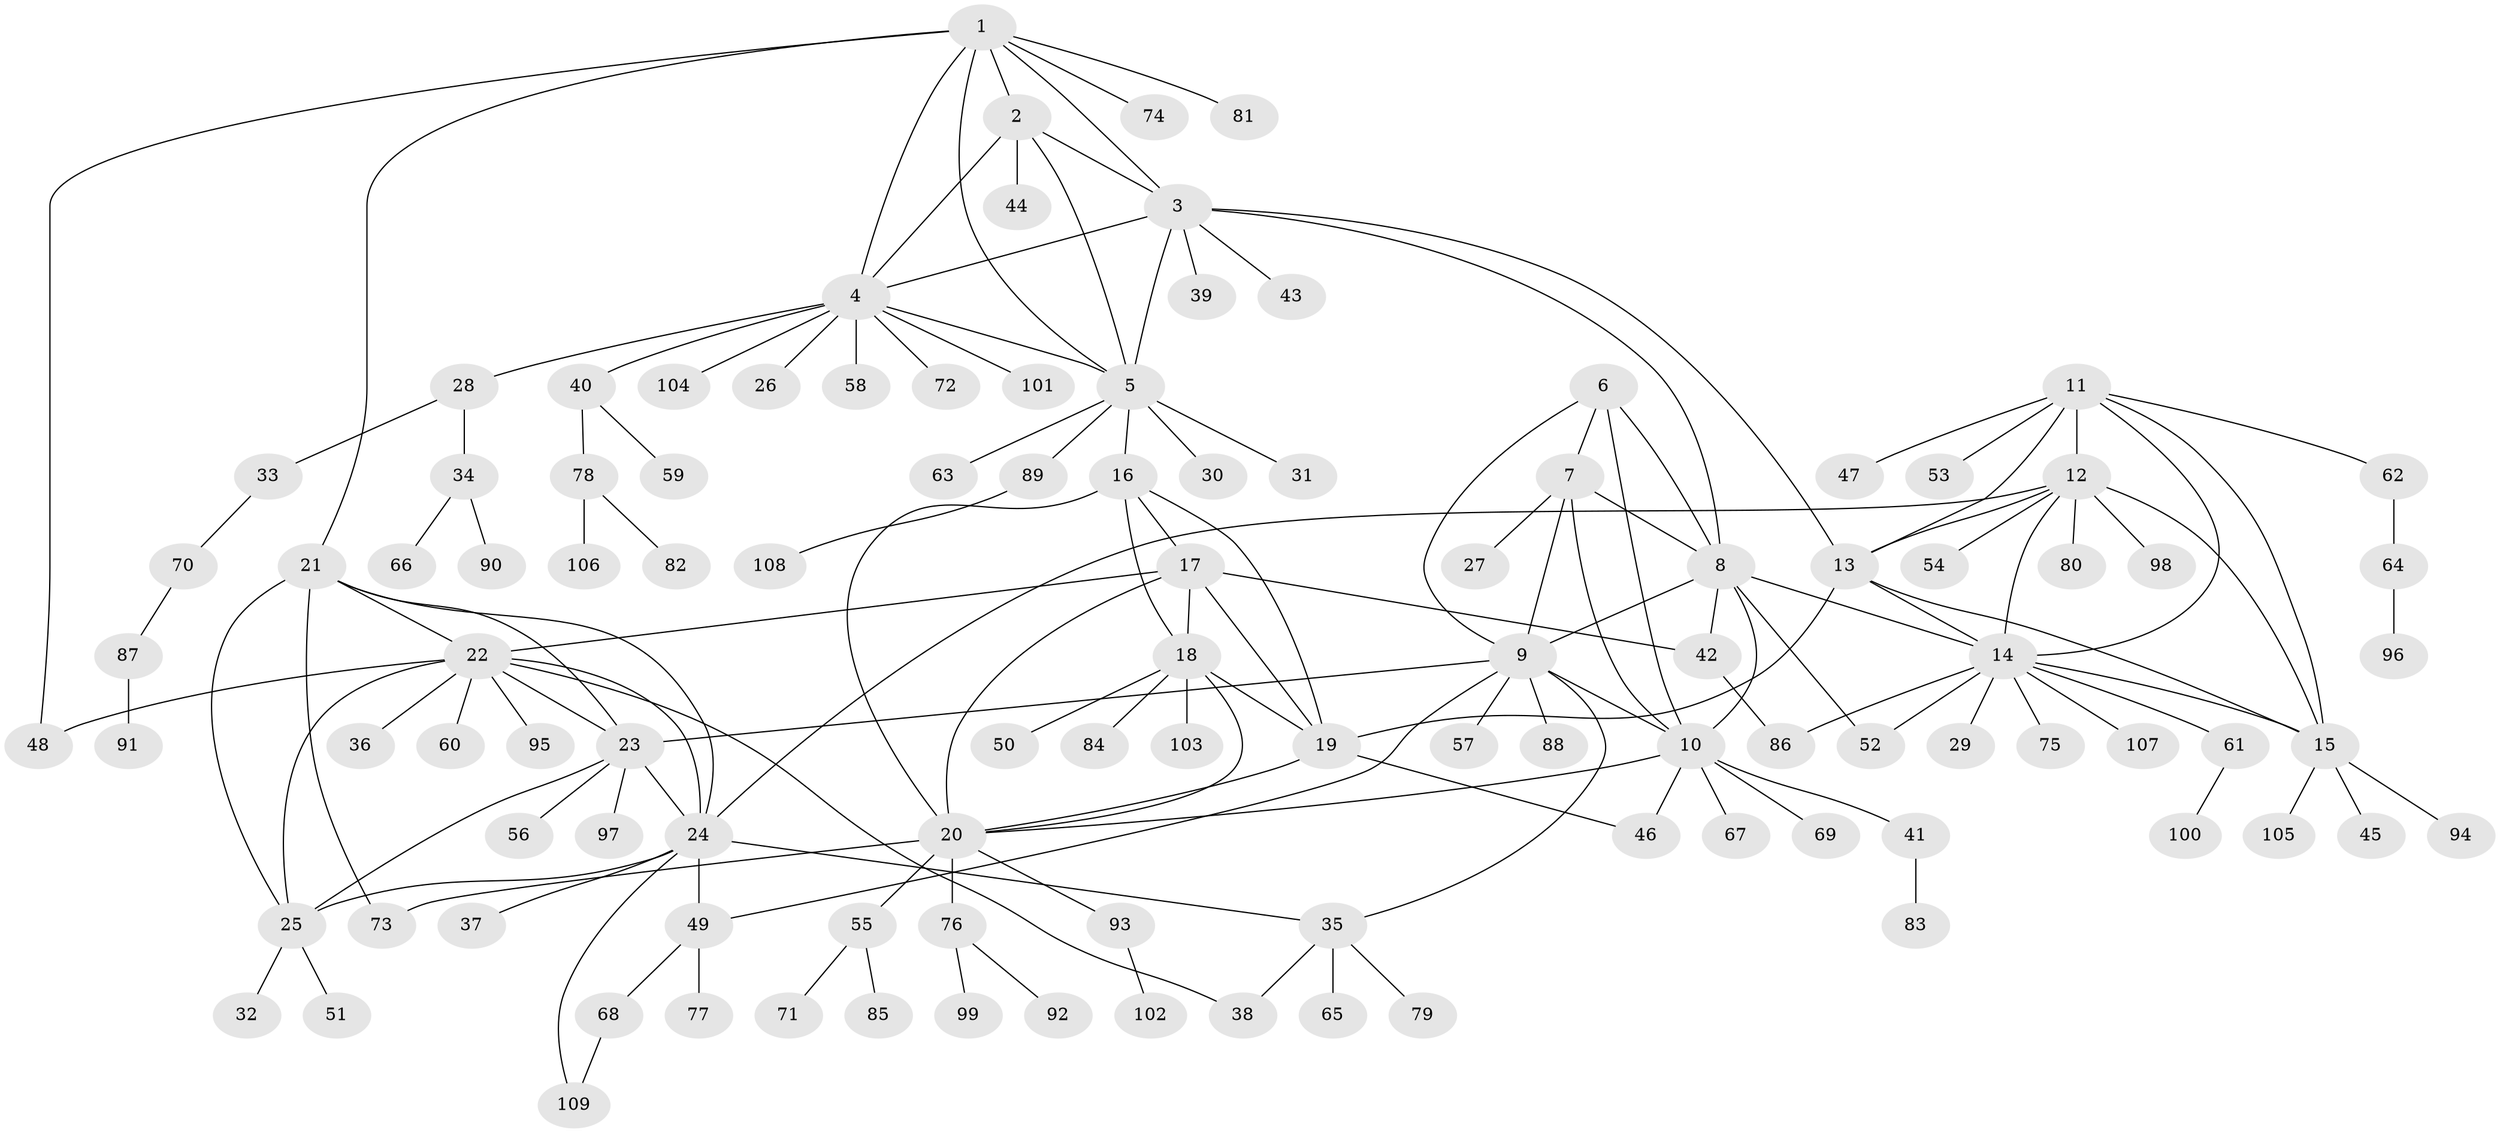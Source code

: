 // coarse degree distribution, {6: 0.06153846153846154, 3: 0.046153846153846156, 19: 0.015384615384615385, 7: 0.07692307692307693, 8: 0.03076923076923077, 9: 0.015384615384615385, 10: 0.015384615384615385, 5: 0.015384615384615385, 1: 0.6307692307692307, 2: 0.09230769230769231}
// Generated by graph-tools (version 1.1) at 2025/19/03/04/25 18:19:44]
// undirected, 109 vertices, 154 edges
graph export_dot {
graph [start="1"]
  node [color=gray90,style=filled];
  1;
  2;
  3;
  4;
  5;
  6;
  7;
  8;
  9;
  10;
  11;
  12;
  13;
  14;
  15;
  16;
  17;
  18;
  19;
  20;
  21;
  22;
  23;
  24;
  25;
  26;
  27;
  28;
  29;
  30;
  31;
  32;
  33;
  34;
  35;
  36;
  37;
  38;
  39;
  40;
  41;
  42;
  43;
  44;
  45;
  46;
  47;
  48;
  49;
  50;
  51;
  52;
  53;
  54;
  55;
  56;
  57;
  58;
  59;
  60;
  61;
  62;
  63;
  64;
  65;
  66;
  67;
  68;
  69;
  70;
  71;
  72;
  73;
  74;
  75;
  76;
  77;
  78;
  79;
  80;
  81;
  82;
  83;
  84;
  85;
  86;
  87;
  88;
  89;
  90;
  91;
  92;
  93;
  94;
  95;
  96;
  97;
  98;
  99;
  100;
  101;
  102;
  103;
  104;
  105;
  106;
  107;
  108;
  109;
  1 -- 2;
  1 -- 3;
  1 -- 4;
  1 -- 5;
  1 -- 21;
  1 -- 48;
  1 -- 74;
  1 -- 81;
  2 -- 3;
  2 -- 4;
  2 -- 5;
  2 -- 44;
  3 -- 4;
  3 -- 5;
  3 -- 8;
  3 -- 13;
  3 -- 39;
  3 -- 43;
  4 -- 5;
  4 -- 26;
  4 -- 28;
  4 -- 40;
  4 -- 58;
  4 -- 72;
  4 -- 101;
  4 -- 104;
  5 -- 16;
  5 -- 30;
  5 -- 31;
  5 -- 63;
  5 -- 89;
  6 -- 7;
  6 -- 8;
  6 -- 9;
  6 -- 10;
  7 -- 8;
  7 -- 9;
  7 -- 10;
  7 -- 27;
  8 -- 9;
  8 -- 10;
  8 -- 14;
  8 -- 42;
  8 -- 52;
  9 -- 10;
  9 -- 23;
  9 -- 35;
  9 -- 49;
  9 -- 57;
  9 -- 88;
  10 -- 20;
  10 -- 41;
  10 -- 46;
  10 -- 67;
  10 -- 69;
  11 -- 12;
  11 -- 13;
  11 -- 14;
  11 -- 15;
  11 -- 47;
  11 -- 53;
  11 -- 62;
  12 -- 13;
  12 -- 14;
  12 -- 15;
  12 -- 24;
  12 -- 54;
  12 -- 80;
  12 -- 98;
  13 -- 14;
  13 -- 15;
  13 -- 19;
  14 -- 15;
  14 -- 29;
  14 -- 52;
  14 -- 61;
  14 -- 75;
  14 -- 86;
  14 -- 107;
  15 -- 45;
  15 -- 94;
  15 -- 105;
  16 -- 17;
  16 -- 18;
  16 -- 19;
  16 -- 20;
  17 -- 18;
  17 -- 19;
  17 -- 20;
  17 -- 22;
  17 -- 42;
  18 -- 19;
  18 -- 20;
  18 -- 50;
  18 -- 84;
  18 -- 103;
  19 -- 20;
  19 -- 46;
  20 -- 55;
  20 -- 73;
  20 -- 76;
  20 -- 93;
  21 -- 22;
  21 -- 23;
  21 -- 24;
  21 -- 25;
  21 -- 73;
  22 -- 23;
  22 -- 24;
  22 -- 25;
  22 -- 36;
  22 -- 38;
  22 -- 48;
  22 -- 60;
  22 -- 95;
  23 -- 24;
  23 -- 25;
  23 -- 56;
  23 -- 97;
  24 -- 25;
  24 -- 35;
  24 -- 37;
  24 -- 49;
  24 -- 109;
  25 -- 32;
  25 -- 51;
  28 -- 33;
  28 -- 34;
  33 -- 70;
  34 -- 66;
  34 -- 90;
  35 -- 38;
  35 -- 65;
  35 -- 79;
  40 -- 59;
  40 -- 78;
  41 -- 83;
  42 -- 86;
  49 -- 68;
  49 -- 77;
  55 -- 71;
  55 -- 85;
  61 -- 100;
  62 -- 64;
  64 -- 96;
  68 -- 109;
  70 -- 87;
  76 -- 92;
  76 -- 99;
  78 -- 82;
  78 -- 106;
  87 -- 91;
  89 -- 108;
  93 -- 102;
}
